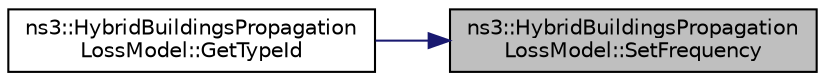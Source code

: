 digraph "ns3::HybridBuildingsPropagationLossModel::SetFrequency"
{
 // LATEX_PDF_SIZE
  edge [fontname="Helvetica",fontsize="10",labelfontname="Helvetica",labelfontsize="10"];
  node [fontname="Helvetica",fontsize="10",shape=record];
  rankdir="RL";
  Node1 [label="ns3::HybridBuildingsPropagation\lLossModel::SetFrequency",height=0.2,width=0.4,color="black", fillcolor="grey75", style="filled", fontcolor="black",tooltip="set the propagation frequency"];
  Node1 -> Node2 [dir="back",color="midnightblue",fontsize="10",style="solid",fontname="Helvetica"];
  Node2 [label="ns3::HybridBuildingsPropagation\lLossModel::GetTypeId",height=0.2,width=0.4,color="black", fillcolor="white", style="filled",URL="$classns3_1_1_hybrid_buildings_propagation_loss_model.html#a3e26c59932db0dd4d979fc57dd1721f1",tooltip=" "];
}
